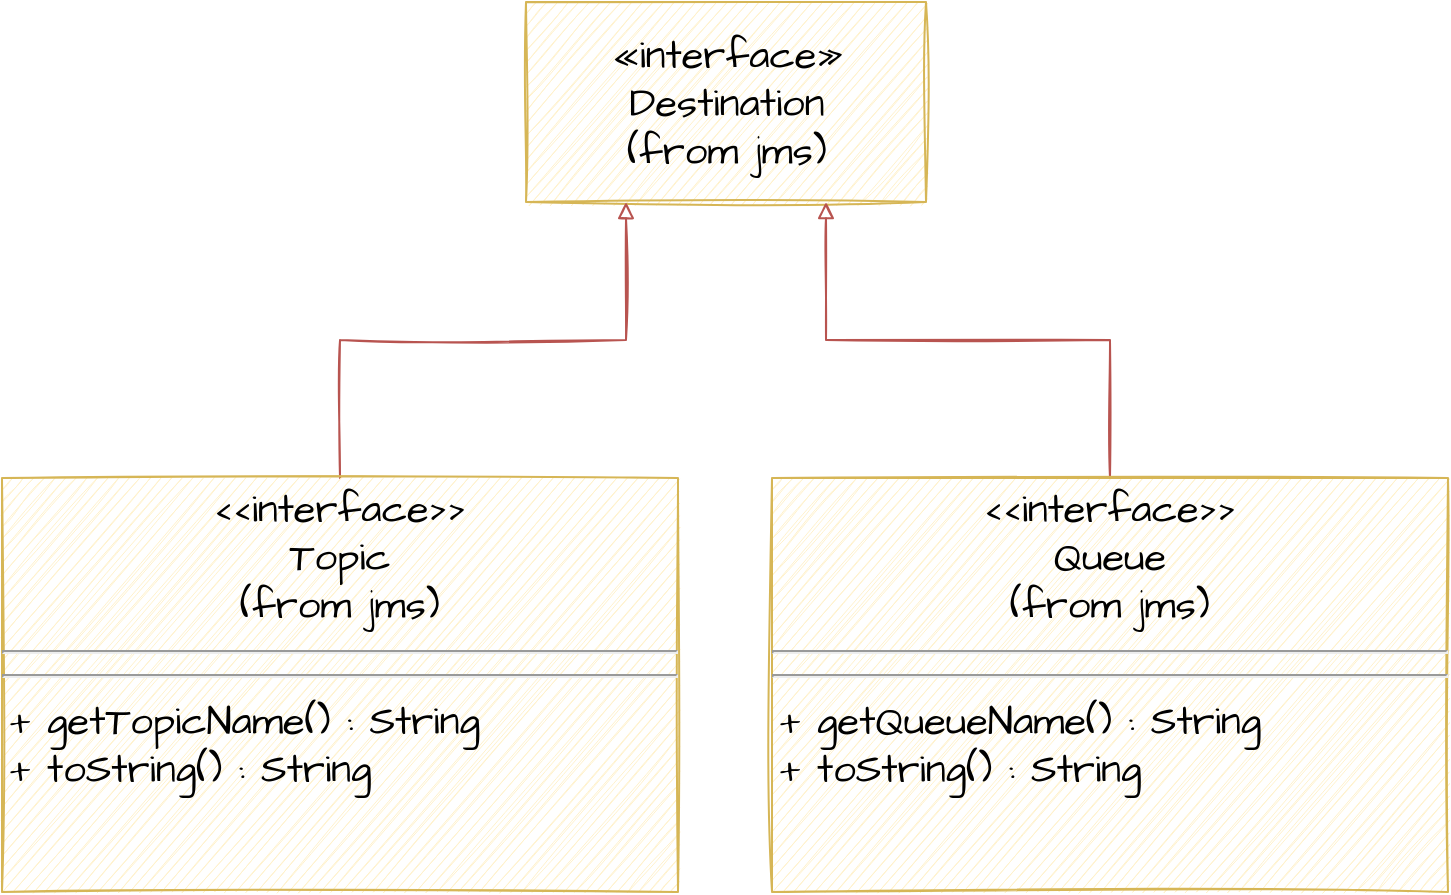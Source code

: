 <mxfile version="16.0.0" type="device"><diagram id="iR7kW6d5z7mH8W_eMVzF" name="Page-1"><mxGraphModel dx="1422" dy="700" grid="0" gridSize="10" guides="1" tooltips="1" connect="1" arrows="1" fold="1" page="1" pageScale="1" pageWidth="827" pageHeight="1169" math="0" shadow="0"><root><mxCell id="0"/><mxCell id="1" parent="0"/><mxCell id="ehRy4RxpUtRiQSKjynxq-5" value="«interface»&lt;br&gt;&lt;div&gt;Destination&lt;/div&gt;(from jms)" style="html=1;sketch=1;fontFamily=Architects Daughter;fontSource=https%3A%2F%2Ffonts.googleapis.com%2Fcss%3Ffamily%3DArchitects%2BDaughter;fontSize=20;fillColor=#fff2cc;strokeColor=#d6b656;" parent="1" vertex="1"><mxGeometry x="314" y="98" width="200" height="100" as="geometry"/></mxCell><mxCell id="Kt1y57eZlMefr2So3gpO-12" style="edgeStyle=orthogonalEdgeStyle;rounded=0;sketch=1;orthogonalLoop=1;jettySize=auto;html=1;entryX=0.25;entryY=1;entryDx=0;entryDy=0;fontFamily=Architects Daughter;fontSource=https%3A%2F%2Ffonts.googleapis.com%2Fcss%3Ffamily%3DArchitects%2BDaughter;fontSize=20;fillColor=#f8cecc;strokeColor=#b85450;endArrow=block;endFill=0;" parent="1" source="Kt1y57eZlMefr2So3gpO-6" target="ehRy4RxpUtRiQSKjynxq-5" edge="1"><mxGeometry relative="1" as="geometry"/></mxCell><mxCell id="Kt1y57eZlMefr2So3gpO-6" value="&lt;p style=&quot;margin: 4px 0px 0px ; text-align: center ; font-size: 20px&quot;&gt;&amp;lt;&amp;lt;interface&amp;gt;&amp;gt;&lt;br&gt;Topic&lt;br&gt;(from jms)&lt;/p&gt;&lt;hr style=&quot;font-size: 20px&quot;&gt;&lt;hr style=&quot;font-size: 20px&quot;&gt;&lt;p style=&quot;margin: 0px 0px 0px 4px ; font-size: 20px&quot;&gt;+ getTopicName() : String &lt;br&gt;+ toString() : String&lt;/p&gt;" style="verticalAlign=top;align=left;overflow=fill;fontSize=20;fontFamily=Architects Daughter;html=1;sketch=1;fillColor=#fff2cc;strokeColor=#d6b656;fontSource=https%3A%2F%2Ffonts.googleapis.com%2Fcss%3Ffamily%3DArchitects%2BDaughter;" parent="1" vertex="1"><mxGeometry x="52" y="336" width="338" height="207" as="geometry"/></mxCell><mxCell id="Kt1y57eZlMefr2So3gpO-13" style="edgeStyle=orthogonalEdgeStyle;rounded=0;sketch=1;orthogonalLoop=1;jettySize=auto;html=1;entryX=0.75;entryY=1;entryDx=0;entryDy=0;fontFamily=Architects Daughter;fontSource=https%3A%2F%2Ffonts.googleapis.com%2Fcss%3Ffamily%3DArchitects%2BDaughter;fontSize=20;fillColor=#f8cecc;strokeColor=#b85450;endArrow=block;endFill=0;" parent="1" source="Kt1y57eZlMefr2So3gpO-11" target="ehRy4RxpUtRiQSKjynxq-5" edge="1"><mxGeometry relative="1" as="geometry"/></mxCell><mxCell id="Kt1y57eZlMefr2So3gpO-11" value="&lt;p style=&quot;margin: 4px 0px 0px ; text-align: center ; font-size: 20px&quot;&gt;&amp;lt;&amp;lt;interface&amp;gt;&amp;gt;&lt;br&gt;Queue&lt;br&gt;(from jms)&lt;/p&gt;&lt;hr style=&quot;font-size: 20px&quot;&gt;&lt;hr style=&quot;font-size: 20px&quot;&gt;&lt;p style=&quot;margin: 0px 0px 0px 4px ; font-size: 20px&quot;&gt;+ getQueueName() : String &lt;br&gt;+ toString() : String&lt;/p&gt;" style="verticalAlign=top;align=left;overflow=fill;fontSize=20;fontFamily=Architects Daughter;html=1;sketch=1;fillColor=#fff2cc;strokeColor=#d6b656;fontSource=https%3A%2F%2Ffonts.googleapis.com%2Fcss%3Ffamily%3DArchitects%2BDaughter;" parent="1" vertex="1"><mxGeometry x="437" y="336" width="338" height="207" as="geometry"/></mxCell></root></mxGraphModel></diagram></mxfile>